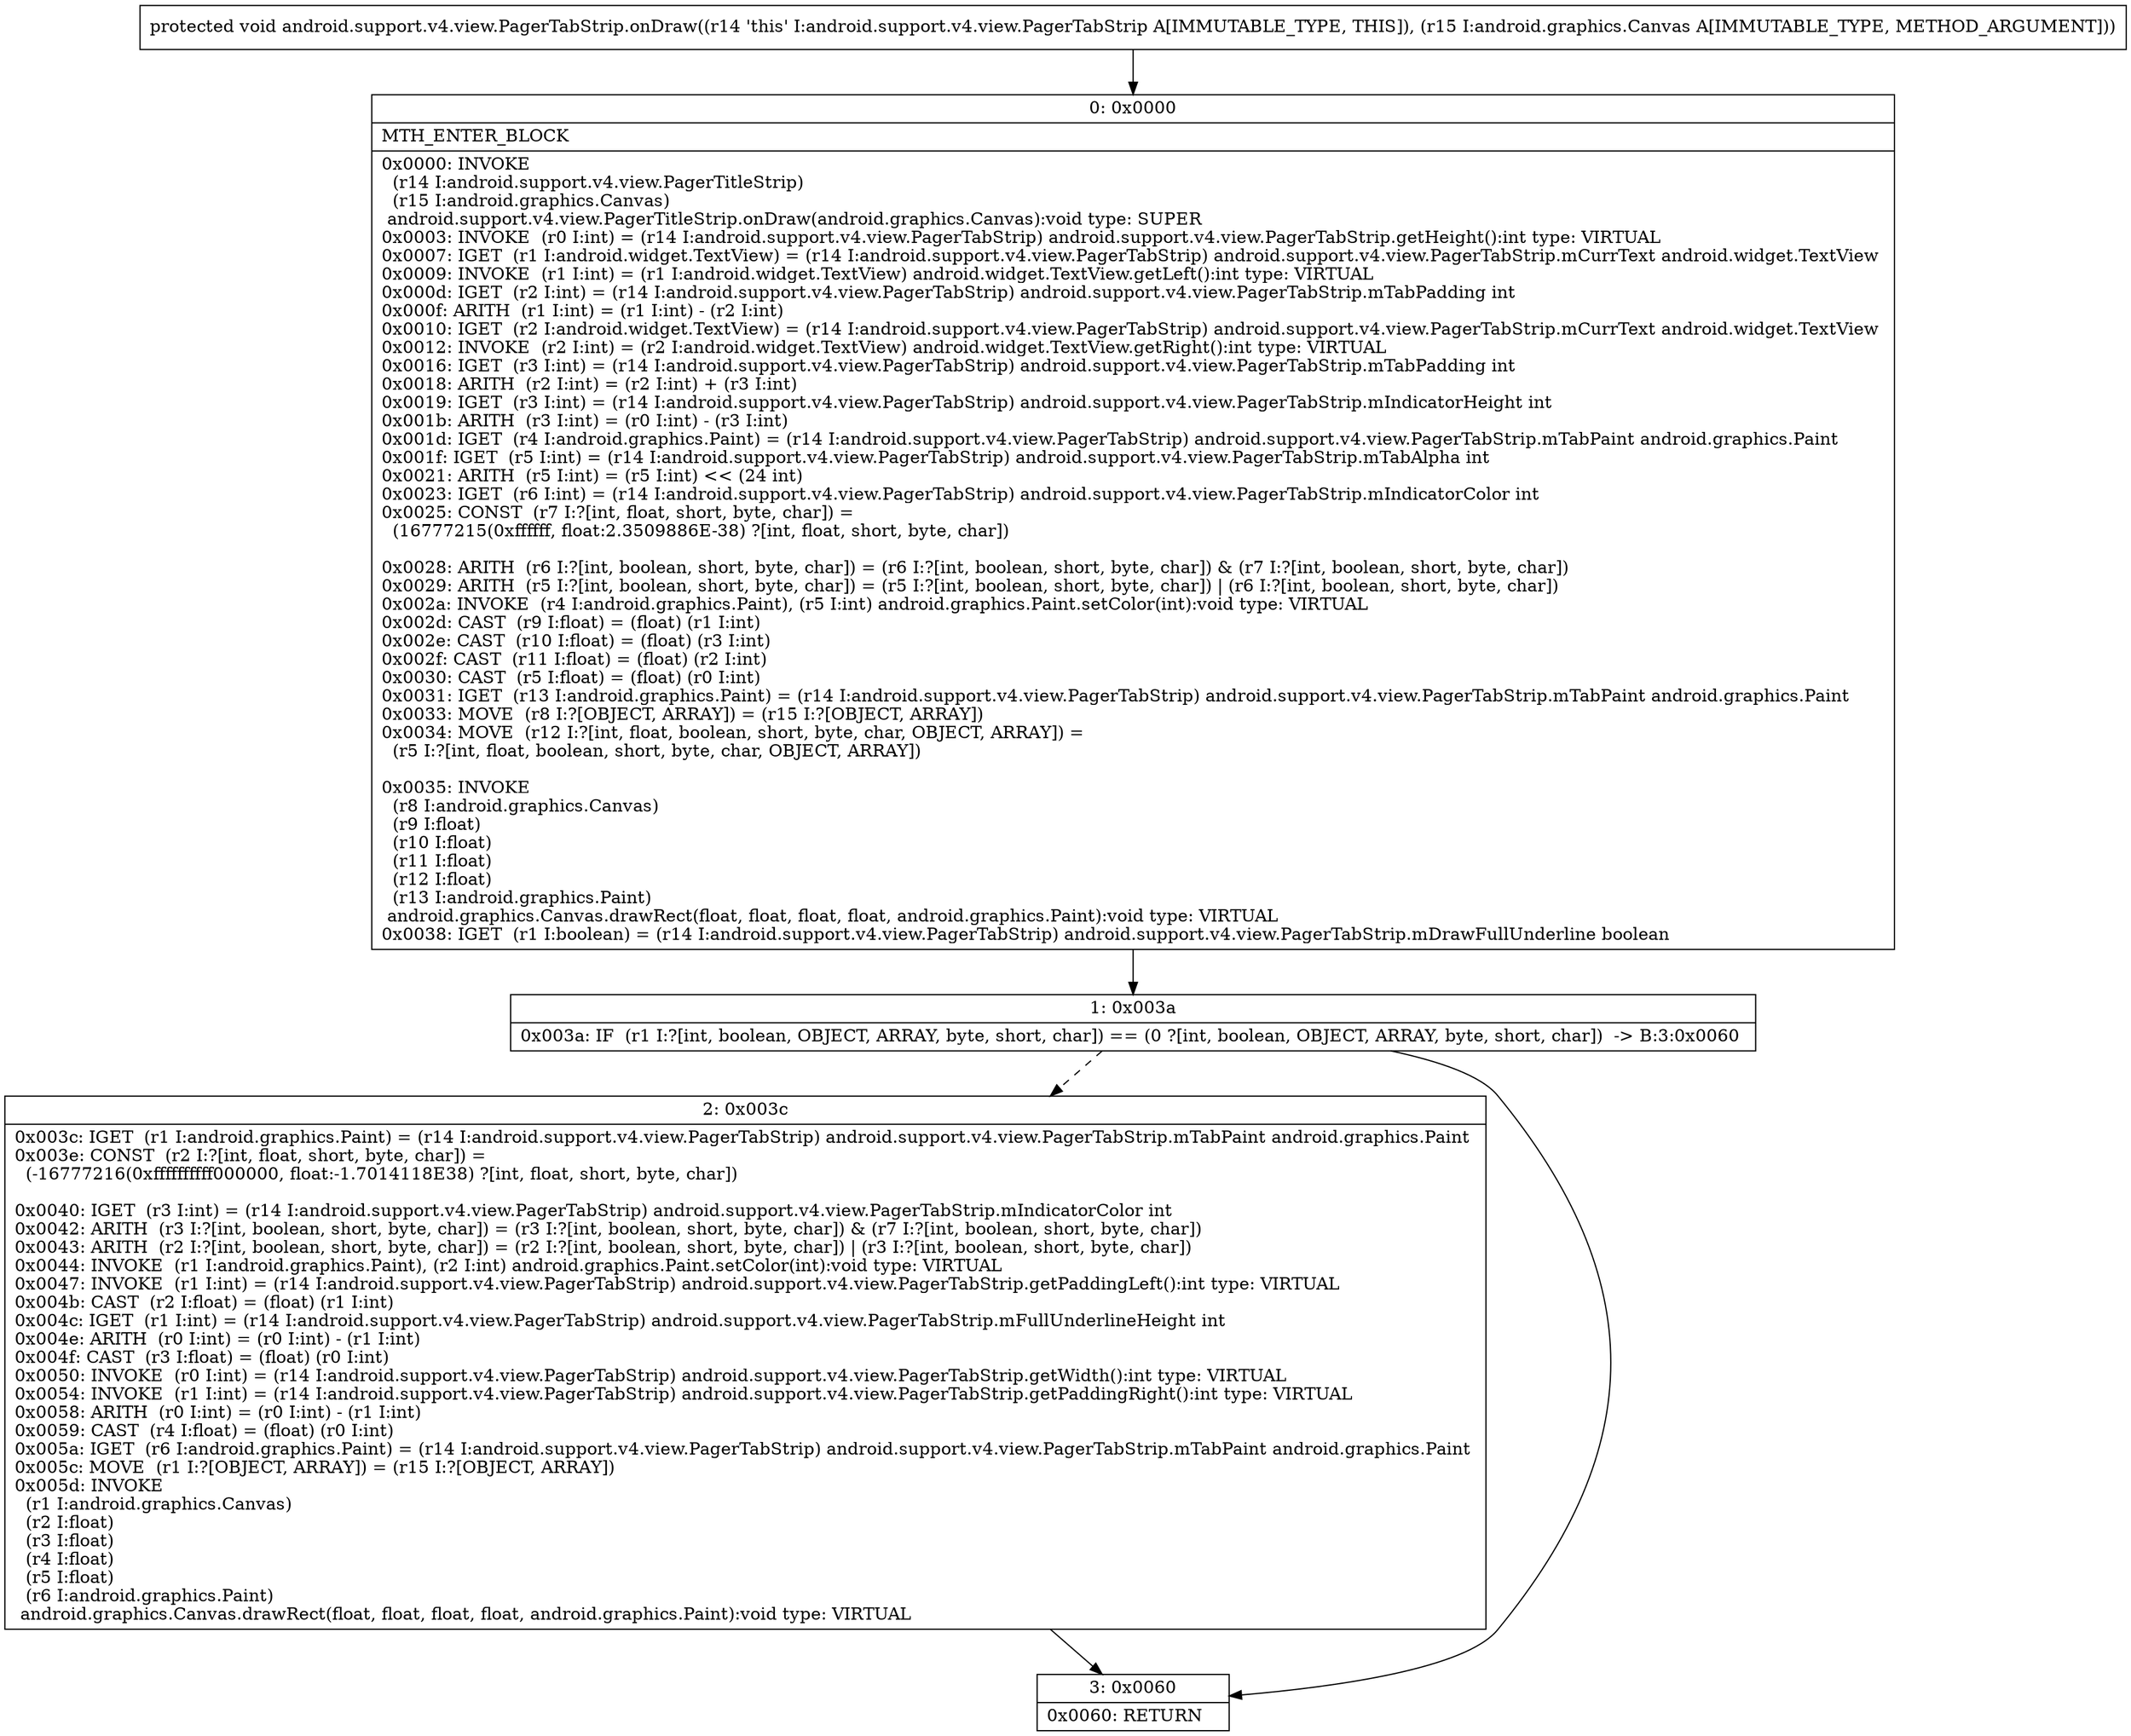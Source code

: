 digraph "CFG forandroid.support.v4.view.PagerTabStrip.onDraw(Landroid\/graphics\/Canvas;)V" {
Node_0 [shape=record,label="{0\:\ 0x0000|MTH_ENTER_BLOCK\l|0x0000: INVOKE  \l  (r14 I:android.support.v4.view.PagerTitleStrip)\l  (r15 I:android.graphics.Canvas)\l android.support.v4.view.PagerTitleStrip.onDraw(android.graphics.Canvas):void type: SUPER \l0x0003: INVOKE  (r0 I:int) = (r14 I:android.support.v4.view.PagerTabStrip) android.support.v4.view.PagerTabStrip.getHeight():int type: VIRTUAL \l0x0007: IGET  (r1 I:android.widget.TextView) = (r14 I:android.support.v4.view.PagerTabStrip) android.support.v4.view.PagerTabStrip.mCurrText android.widget.TextView \l0x0009: INVOKE  (r1 I:int) = (r1 I:android.widget.TextView) android.widget.TextView.getLeft():int type: VIRTUAL \l0x000d: IGET  (r2 I:int) = (r14 I:android.support.v4.view.PagerTabStrip) android.support.v4.view.PagerTabStrip.mTabPadding int \l0x000f: ARITH  (r1 I:int) = (r1 I:int) \- (r2 I:int) \l0x0010: IGET  (r2 I:android.widget.TextView) = (r14 I:android.support.v4.view.PagerTabStrip) android.support.v4.view.PagerTabStrip.mCurrText android.widget.TextView \l0x0012: INVOKE  (r2 I:int) = (r2 I:android.widget.TextView) android.widget.TextView.getRight():int type: VIRTUAL \l0x0016: IGET  (r3 I:int) = (r14 I:android.support.v4.view.PagerTabStrip) android.support.v4.view.PagerTabStrip.mTabPadding int \l0x0018: ARITH  (r2 I:int) = (r2 I:int) + (r3 I:int) \l0x0019: IGET  (r3 I:int) = (r14 I:android.support.v4.view.PagerTabStrip) android.support.v4.view.PagerTabStrip.mIndicatorHeight int \l0x001b: ARITH  (r3 I:int) = (r0 I:int) \- (r3 I:int) \l0x001d: IGET  (r4 I:android.graphics.Paint) = (r14 I:android.support.v4.view.PagerTabStrip) android.support.v4.view.PagerTabStrip.mTabPaint android.graphics.Paint \l0x001f: IGET  (r5 I:int) = (r14 I:android.support.v4.view.PagerTabStrip) android.support.v4.view.PagerTabStrip.mTabAlpha int \l0x0021: ARITH  (r5 I:int) = (r5 I:int) \<\< (24 int) \l0x0023: IGET  (r6 I:int) = (r14 I:android.support.v4.view.PagerTabStrip) android.support.v4.view.PagerTabStrip.mIndicatorColor int \l0x0025: CONST  (r7 I:?[int, float, short, byte, char]) = \l  (16777215(0xffffff, float:2.3509886E\-38) ?[int, float, short, byte, char])\l \l0x0028: ARITH  (r6 I:?[int, boolean, short, byte, char]) = (r6 I:?[int, boolean, short, byte, char]) & (r7 I:?[int, boolean, short, byte, char]) \l0x0029: ARITH  (r5 I:?[int, boolean, short, byte, char]) = (r5 I:?[int, boolean, short, byte, char]) \| (r6 I:?[int, boolean, short, byte, char]) \l0x002a: INVOKE  (r4 I:android.graphics.Paint), (r5 I:int) android.graphics.Paint.setColor(int):void type: VIRTUAL \l0x002d: CAST  (r9 I:float) = (float) (r1 I:int) \l0x002e: CAST  (r10 I:float) = (float) (r3 I:int) \l0x002f: CAST  (r11 I:float) = (float) (r2 I:int) \l0x0030: CAST  (r5 I:float) = (float) (r0 I:int) \l0x0031: IGET  (r13 I:android.graphics.Paint) = (r14 I:android.support.v4.view.PagerTabStrip) android.support.v4.view.PagerTabStrip.mTabPaint android.graphics.Paint \l0x0033: MOVE  (r8 I:?[OBJECT, ARRAY]) = (r15 I:?[OBJECT, ARRAY]) \l0x0034: MOVE  (r12 I:?[int, float, boolean, short, byte, char, OBJECT, ARRAY]) = \l  (r5 I:?[int, float, boolean, short, byte, char, OBJECT, ARRAY])\l \l0x0035: INVOKE  \l  (r8 I:android.graphics.Canvas)\l  (r9 I:float)\l  (r10 I:float)\l  (r11 I:float)\l  (r12 I:float)\l  (r13 I:android.graphics.Paint)\l android.graphics.Canvas.drawRect(float, float, float, float, android.graphics.Paint):void type: VIRTUAL \l0x0038: IGET  (r1 I:boolean) = (r14 I:android.support.v4.view.PagerTabStrip) android.support.v4.view.PagerTabStrip.mDrawFullUnderline boolean \l}"];
Node_1 [shape=record,label="{1\:\ 0x003a|0x003a: IF  (r1 I:?[int, boolean, OBJECT, ARRAY, byte, short, char]) == (0 ?[int, boolean, OBJECT, ARRAY, byte, short, char])  \-\> B:3:0x0060 \l}"];
Node_2 [shape=record,label="{2\:\ 0x003c|0x003c: IGET  (r1 I:android.graphics.Paint) = (r14 I:android.support.v4.view.PagerTabStrip) android.support.v4.view.PagerTabStrip.mTabPaint android.graphics.Paint \l0x003e: CONST  (r2 I:?[int, float, short, byte, char]) = \l  (\-16777216(0xffffffffff000000, float:\-1.7014118E38) ?[int, float, short, byte, char])\l \l0x0040: IGET  (r3 I:int) = (r14 I:android.support.v4.view.PagerTabStrip) android.support.v4.view.PagerTabStrip.mIndicatorColor int \l0x0042: ARITH  (r3 I:?[int, boolean, short, byte, char]) = (r3 I:?[int, boolean, short, byte, char]) & (r7 I:?[int, boolean, short, byte, char]) \l0x0043: ARITH  (r2 I:?[int, boolean, short, byte, char]) = (r2 I:?[int, boolean, short, byte, char]) \| (r3 I:?[int, boolean, short, byte, char]) \l0x0044: INVOKE  (r1 I:android.graphics.Paint), (r2 I:int) android.graphics.Paint.setColor(int):void type: VIRTUAL \l0x0047: INVOKE  (r1 I:int) = (r14 I:android.support.v4.view.PagerTabStrip) android.support.v4.view.PagerTabStrip.getPaddingLeft():int type: VIRTUAL \l0x004b: CAST  (r2 I:float) = (float) (r1 I:int) \l0x004c: IGET  (r1 I:int) = (r14 I:android.support.v4.view.PagerTabStrip) android.support.v4.view.PagerTabStrip.mFullUnderlineHeight int \l0x004e: ARITH  (r0 I:int) = (r0 I:int) \- (r1 I:int) \l0x004f: CAST  (r3 I:float) = (float) (r0 I:int) \l0x0050: INVOKE  (r0 I:int) = (r14 I:android.support.v4.view.PagerTabStrip) android.support.v4.view.PagerTabStrip.getWidth():int type: VIRTUAL \l0x0054: INVOKE  (r1 I:int) = (r14 I:android.support.v4.view.PagerTabStrip) android.support.v4.view.PagerTabStrip.getPaddingRight():int type: VIRTUAL \l0x0058: ARITH  (r0 I:int) = (r0 I:int) \- (r1 I:int) \l0x0059: CAST  (r4 I:float) = (float) (r0 I:int) \l0x005a: IGET  (r6 I:android.graphics.Paint) = (r14 I:android.support.v4.view.PagerTabStrip) android.support.v4.view.PagerTabStrip.mTabPaint android.graphics.Paint \l0x005c: MOVE  (r1 I:?[OBJECT, ARRAY]) = (r15 I:?[OBJECT, ARRAY]) \l0x005d: INVOKE  \l  (r1 I:android.graphics.Canvas)\l  (r2 I:float)\l  (r3 I:float)\l  (r4 I:float)\l  (r5 I:float)\l  (r6 I:android.graphics.Paint)\l android.graphics.Canvas.drawRect(float, float, float, float, android.graphics.Paint):void type: VIRTUAL \l}"];
Node_3 [shape=record,label="{3\:\ 0x0060|0x0060: RETURN   \l}"];
MethodNode[shape=record,label="{protected void android.support.v4.view.PagerTabStrip.onDraw((r14 'this' I:android.support.v4.view.PagerTabStrip A[IMMUTABLE_TYPE, THIS]), (r15 I:android.graphics.Canvas A[IMMUTABLE_TYPE, METHOD_ARGUMENT])) }"];
MethodNode -> Node_0;
Node_0 -> Node_1;
Node_1 -> Node_2[style=dashed];
Node_1 -> Node_3;
Node_2 -> Node_3;
}

